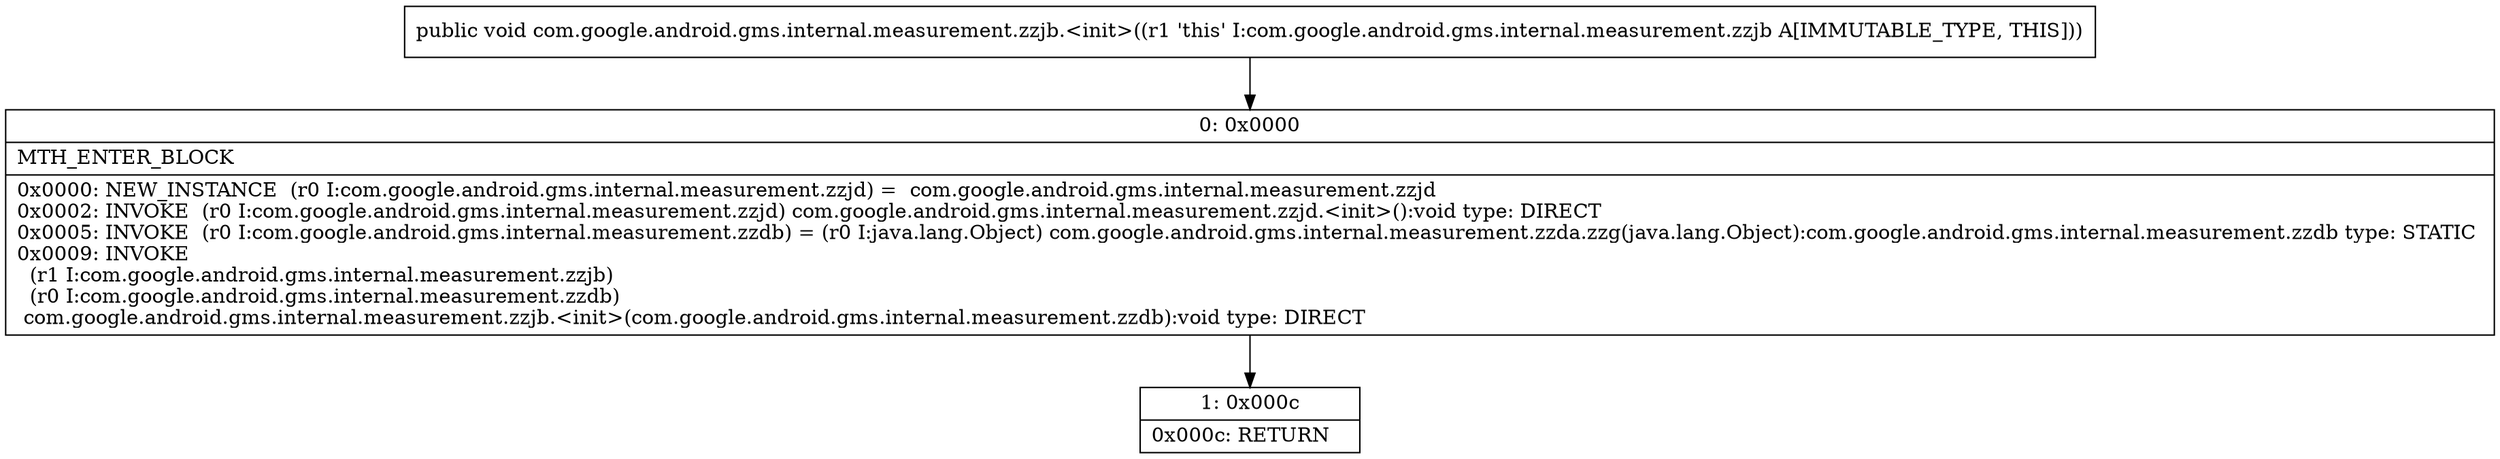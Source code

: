 digraph "CFG forcom.google.android.gms.internal.measurement.zzjb.\<init\>()V" {
Node_0 [shape=record,label="{0\:\ 0x0000|MTH_ENTER_BLOCK\l|0x0000: NEW_INSTANCE  (r0 I:com.google.android.gms.internal.measurement.zzjd) =  com.google.android.gms.internal.measurement.zzjd \l0x0002: INVOKE  (r0 I:com.google.android.gms.internal.measurement.zzjd) com.google.android.gms.internal.measurement.zzjd.\<init\>():void type: DIRECT \l0x0005: INVOKE  (r0 I:com.google.android.gms.internal.measurement.zzdb) = (r0 I:java.lang.Object) com.google.android.gms.internal.measurement.zzda.zzg(java.lang.Object):com.google.android.gms.internal.measurement.zzdb type: STATIC \l0x0009: INVOKE  \l  (r1 I:com.google.android.gms.internal.measurement.zzjb)\l  (r0 I:com.google.android.gms.internal.measurement.zzdb)\l com.google.android.gms.internal.measurement.zzjb.\<init\>(com.google.android.gms.internal.measurement.zzdb):void type: DIRECT \l}"];
Node_1 [shape=record,label="{1\:\ 0x000c|0x000c: RETURN   \l}"];
MethodNode[shape=record,label="{public void com.google.android.gms.internal.measurement.zzjb.\<init\>((r1 'this' I:com.google.android.gms.internal.measurement.zzjb A[IMMUTABLE_TYPE, THIS])) }"];
MethodNode -> Node_0;
Node_0 -> Node_1;
}

